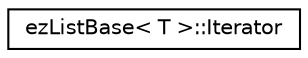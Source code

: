 digraph "Graphical Class Hierarchy"
{
 // LATEX_PDF_SIZE
  edge [fontname="Helvetica",fontsize="10",labelfontname="Helvetica",labelfontsize="10"];
  node [fontname="Helvetica",fontsize="10",shape=record];
  rankdir="LR";
  Node0 [label="ezListBase\< T \>::Iterator",height=0.2,width=0.4,color="black", fillcolor="white", style="filled",URL="$db/d53/structez_list_base_1_1_iterator.htm",tooltip="A forward-iterator. Allows sequential access from front-to-back."];
}
